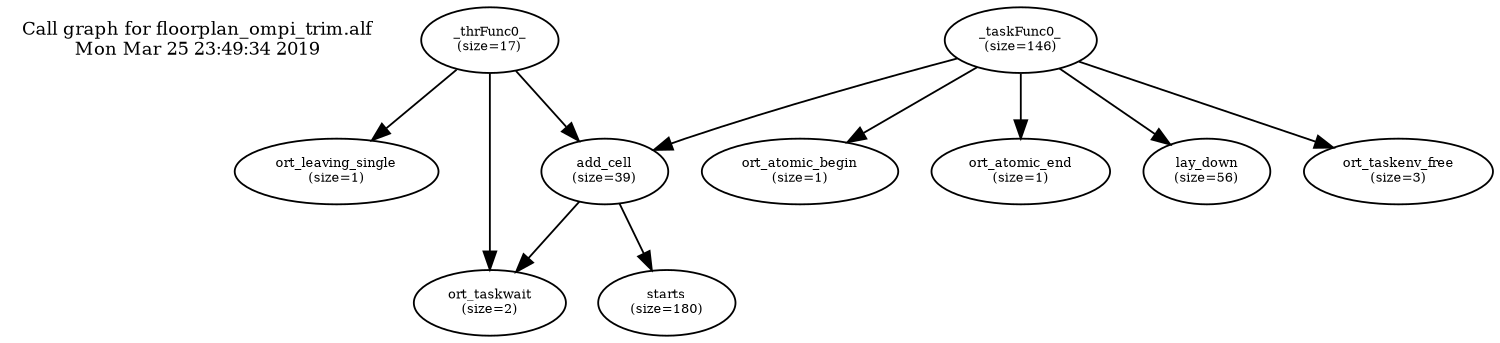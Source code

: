 digraph "" {
  size="10,8";
  rankdir=TB;
  center=1;
  rotate=0;
   {
   node [shape=plaintext,fontsize=10];
   "Call graph for floorplan_ompi_trim.alf\nMon Mar 25 23:49:34 2019"
   }
   0 [label="_thrFunc0_\n(size=17)",fontsize=7]
   1 [label="ort_leaving_single\n(size=1)",fontsize=7]
   2 [label="ort_taskwait\n(size=2)",fontsize=7]
   3 [label="add_cell\n(size=39)",fontsize=7]
   4 [label="starts\n(size=180)",fontsize=7]
   5 [label="_taskFunc0_\n(size=146)",fontsize=7]
   6 [label="ort_atomic_begin\n(size=1)",fontsize=7]
   7 [label="ort_atomic_end\n(size=1)",fontsize=7]
   8 [label="lay_down\n(size=56)",fontsize=7]
   9 [label="ort_taskenv_free\n(size=3)",fontsize=7]
   0->1
   0->2
   0->3
   3->4
   3->2
   5->3
   5->6
   5->7
   5->8
   5->9
}
